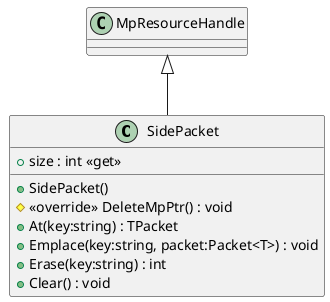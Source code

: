 @startuml
class SidePacket {
    + SidePacket()
    # <<override>> DeleteMpPtr() : void
    + size : int <<get>>
    + At(key:string) : TPacket
    + Emplace(key:string, packet:Packet<T>) : void
    + Erase(key:string) : int
    + Clear() : void
}
MpResourceHandle <|-- SidePacket
@enduml
